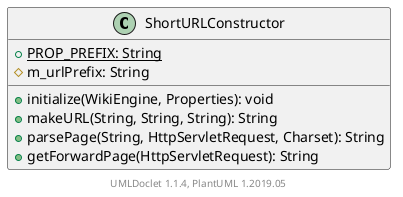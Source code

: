 @startuml

    class ShortURLConstructor [[ShortURLConstructor.html]] {
        {static} +PROP_PREFIX: String
        #m_urlPrefix: String
        +initialize(WikiEngine, Properties): void
        +makeURL(String, String, String): String
        +parsePage(String, HttpServletRequest, Charset): String
        +getForwardPage(HttpServletRequest): String
    }


    center footer UMLDoclet 1.1.4, PlantUML 1.2019.05
@enduml
